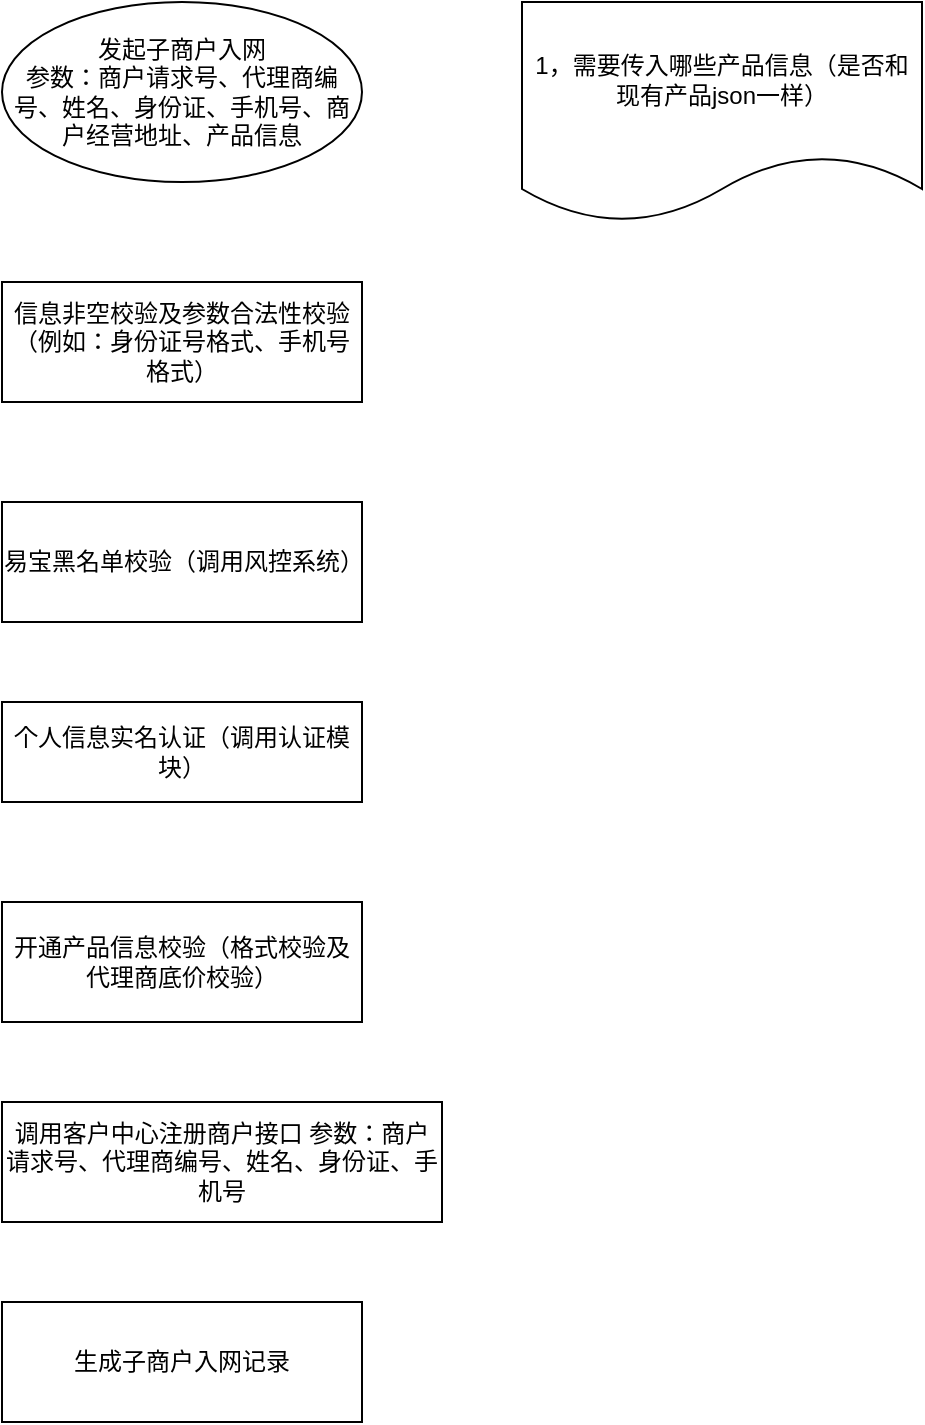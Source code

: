 <mxfile version="10.3.5" type="github"><diagram id="u5pQqZJTlzbkKuST2LyJ" name="Page-1"><mxGraphModel dx="918" dy="561" grid="1" gridSize="10" guides="1" tooltips="1" connect="1" arrows="1" fold="1" page="1" pageScale="1" pageWidth="827" pageHeight="1169" math="0" shadow="0"><root><mxCell id="0"/><mxCell id="1" parent="0"/><mxCell id="gWKkP7VUY9HwnqEXUEAB-2" value="发起子商户入网&lt;br&gt;参数：商户&lt;span&gt;请求号、代理商编号、姓名、身份证、手机号、商户经营地址、产品信息&lt;/span&gt;&lt;br&gt;" style="ellipse;whiteSpace=wrap;html=1;" vertex="1" parent="1"><mxGeometry x="140" y="40" width="180" height="90" as="geometry"/></mxCell><mxCell id="gWKkP7VUY9HwnqEXUEAB-3" value="1，需要传入哪些产品信息（是否和现有产品json一样）" style="shape=document;whiteSpace=wrap;html=1;boundedLbl=1;" vertex="1" parent="1"><mxGeometry x="400" y="40" width="200" height="110" as="geometry"/></mxCell><mxCell id="gWKkP7VUY9HwnqEXUEAB-4" value="信息非空校验及参数合法性校验（例如：身份证号格式、手机号格式）" style="rounded=0;whiteSpace=wrap;html=1;" vertex="1" parent="1"><mxGeometry x="140" y="180" width="180" height="60" as="geometry"/></mxCell><mxCell id="gWKkP7VUY9HwnqEXUEAB-5" value="易宝黑名单校验（调用风控系统）" style="rounded=0;whiteSpace=wrap;html=1;" vertex="1" parent="1"><mxGeometry x="140" y="290" width="180" height="60" as="geometry"/></mxCell><mxCell id="gWKkP7VUY9HwnqEXUEAB-6" value="个人信息实名认证（调用认证模块）" style="rounded=0;whiteSpace=wrap;html=1;" vertex="1" parent="1"><mxGeometry x="140" y="390" width="180" height="50" as="geometry"/></mxCell><mxCell id="gWKkP7VUY9HwnqEXUEAB-7" value="开通产品信息校验（格式校验及代理商底价校验）" style="rounded=0;whiteSpace=wrap;html=1;" vertex="1" parent="1"><mxGeometry x="140" y="490" width="180" height="60" as="geometry"/></mxCell><mxCell id="gWKkP7VUY9HwnqEXUEAB-8" value="&lt;span&gt;调用客户中心注册商户接口 参数：商户&lt;/span&gt;&lt;span&gt;请求号、代理商编号、姓名、身份证、手机号&lt;/span&gt;&lt;span&gt;&lt;br&gt;&lt;/span&gt;" style="rounded=0;whiteSpace=wrap;html=1;" vertex="1" parent="1"><mxGeometry x="140" y="590" width="220" height="60" as="geometry"/></mxCell><mxCell id="gWKkP7VUY9HwnqEXUEAB-9" value="生成子商户入网记录" style="rounded=0;whiteSpace=wrap;html=1;" vertex="1" parent="1"><mxGeometry x="140" y="690" width="180" height="60" as="geometry"/></mxCell></root></mxGraphModel></diagram></mxfile>